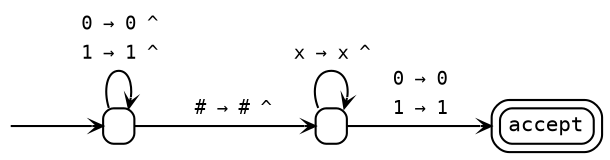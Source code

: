 digraph {
  rankdir=LR;
  node [fontname=Courier,fontsize=10,shape=box,style=rounded,height=0,width=0,margin="0.055,0.042"];
  edge [arrowhead=vee,arrowsize=0.5,fontname=Courier,fontsize=9];
  _START[shape=none,label=""];

  0[peripheries=2,label=<accept>];
  2[label=" "];
  4[label=" "];
  _START -> 2
  2 -> 2[label=<<table border="0" cellpadding="1"><tr><td>0 &rarr; 0 ^</td></tr><tr><td>1 &rarr; 1 ^</td></tr></table>>];
  2 -> 4[label=<<table border="0" cellpadding="1"><tr><td># &rarr; # ^</td></tr></table>>];
  4 -> 4[label=<<table border="0" cellpadding="1"><tr><td>x &rarr; x ^</td></tr></table>>];
  4 -> 0[label=<<table border="0" cellpadding="1"><tr><td>0 &rarr; 0</td></tr><tr><td>1 &rarr; 1</td></tr></table>>];
}